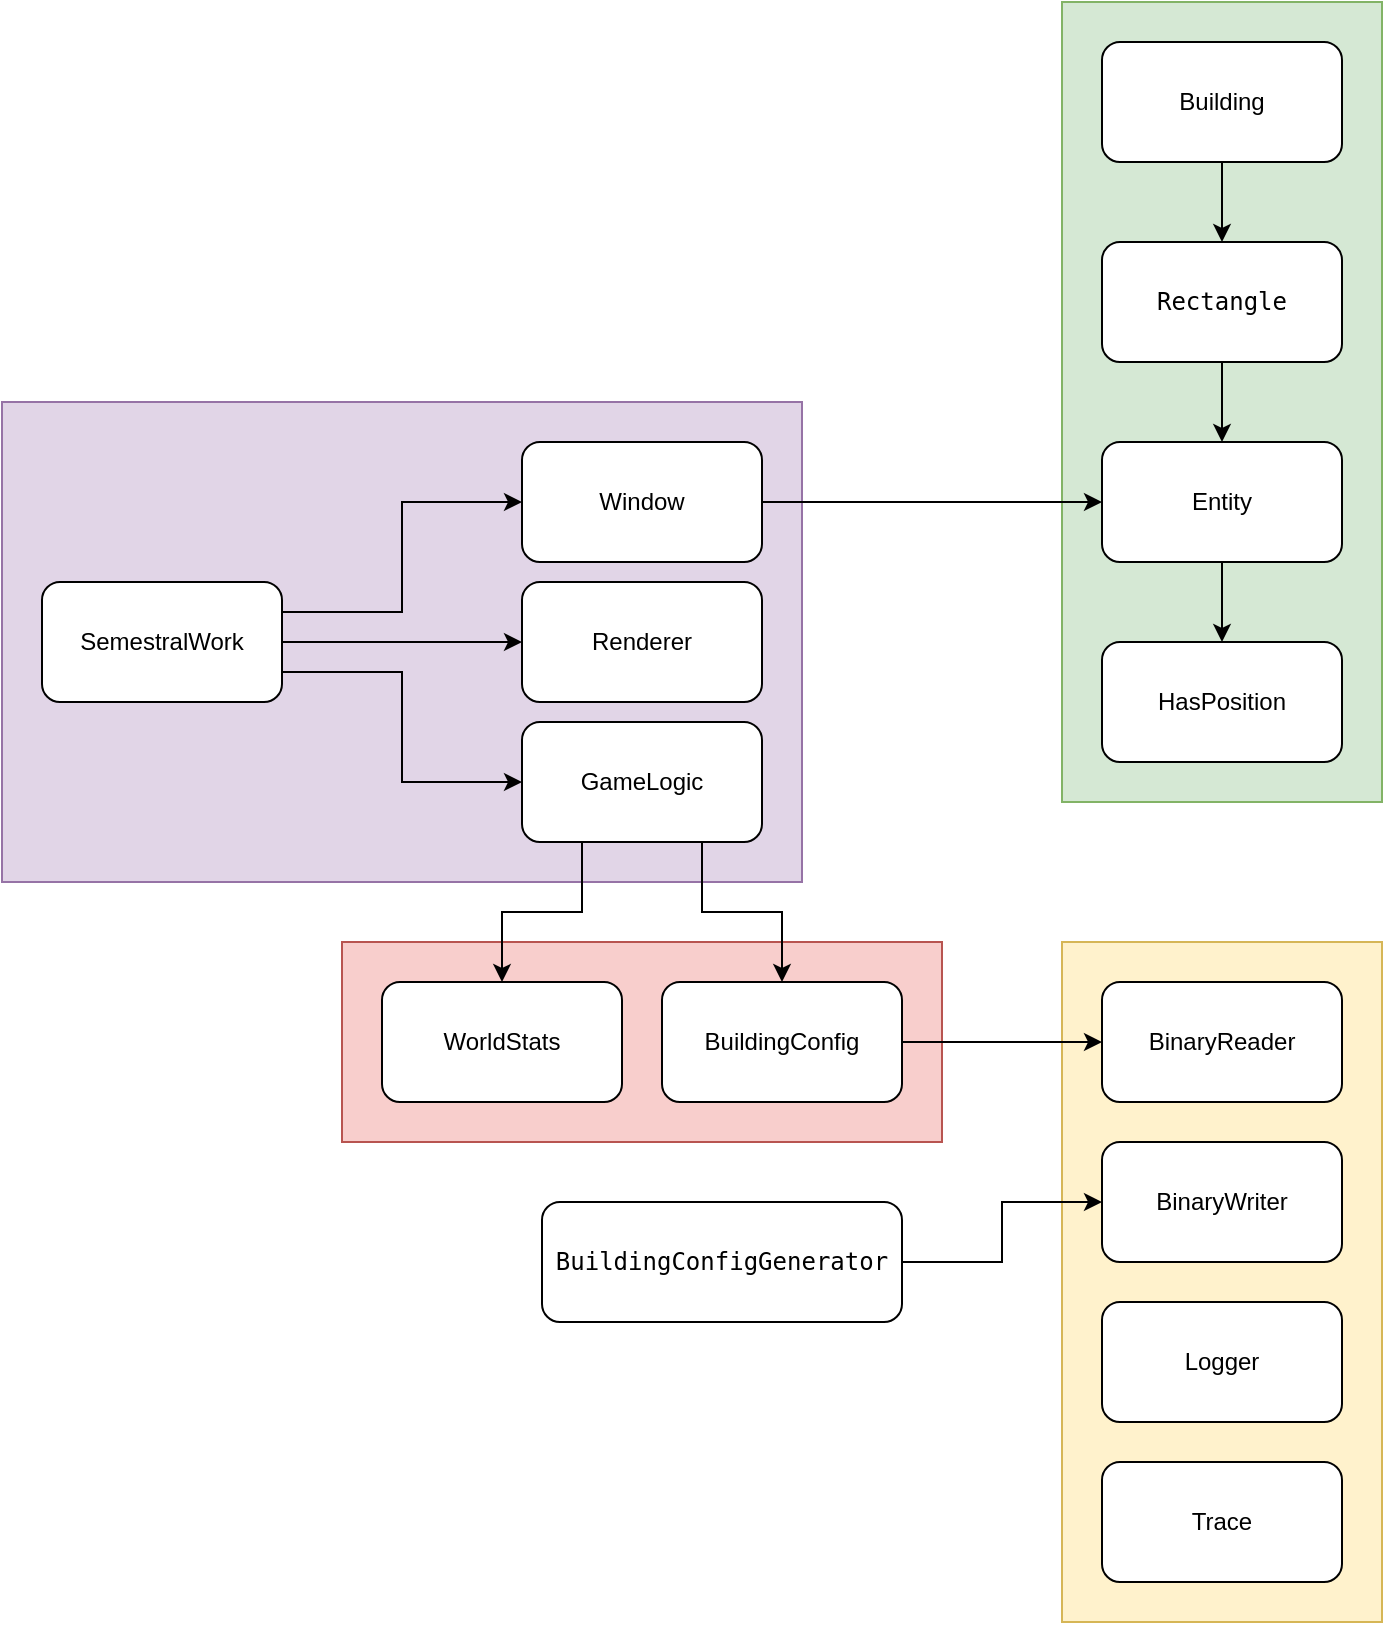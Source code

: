 <mxfile version="10.6.5" type="device"><diagram id="iypr3wLnOuPT4bt9RQpJ" name="Page-1"><mxGraphModel dx="1394" dy="785" grid="1" gridSize="10" guides="1" tooltips="1" connect="1" arrows="1" fold="1" page="1" pageScale="1" pageWidth="850" pageHeight="1100" math="0" shadow="0"><root><mxCell id="0"/><mxCell id="1" parent="0"/><mxCell id="pd7zrFrL1JDgJte-ZACU-34" value="" style="rounded=0;whiteSpace=wrap;html=1;fillColor=#f8cecc;strokeColor=#b85450;" vertex="1" parent="1"><mxGeometry x="200" y="530" width="300" height="100" as="geometry"/></mxCell><mxCell id="pd7zrFrL1JDgJte-ZACU-33" value="" style="rounded=0;whiteSpace=wrap;html=1;fillColor=#e1d5e7;strokeColor=#9673a6;" vertex="1" parent="1"><mxGeometry x="30" y="260" width="400" height="240" as="geometry"/></mxCell><mxCell id="pd7zrFrL1JDgJte-ZACU-32" value="" style="rounded=0;whiteSpace=wrap;html=1;fillColor=#d5e8d4;strokeColor=#82b366;" vertex="1" parent="1"><mxGeometry x="560" y="60" width="160" height="400" as="geometry"/></mxCell><mxCell id="pd7zrFrL1JDgJte-ZACU-31" value="" style="rounded=0;whiteSpace=wrap;html=1;fillColor=#fff2cc;strokeColor=#d6b656;" vertex="1" parent="1"><mxGeometry x="560" y="530" width="160" height="340" as="geometry"/></mxCell><mxCell id="pd7zrFrL1JDgJte-ZACU-5" style="edgeStyle=orthogonalEdgeStyle;rounded=0;orthogonalLoop=1;jettySize=auto;html=1;exitX=1;exitY=0.25;exitDx=0;exitDy=0;entryX=0;entryY=0.5;entryDx=0;entryDy=0;" edge="1" parent="1" source="pd7zrFrL1JDgJte-ZACU-1" target="pd7zrFrL1JDgJte-ZACU-2"><mxGeometry relative="1" as="geometry"/></mxCell><mxCell id="pd7zrFrL1JDgJte-ZACU-6" style="edgeStyle=orthogonalEdgeStyle;rounded=0;orthogonalLoop=1;jettySize=auto;html=1;exitX=1;exitY=0.5;exitDx=0;exitDy=0;" edge="1" parent="1" source="pd7zrFrL1JDgJte-ZACU-1" target="pd7zrFrL1JDgJte-ZACU-3"><mxGeometry relative="1" as="geometry"/></mxCell><mxCell id="pd7zrFrL1JDgJte-ZACU-7" style="edgeStyle=orthogonalEdgeStyle;rounded=0;orthogonalLoop=1;jettySize=auto;html=1;exitX=1;exitY=0.75;exitDx=0;exitDy=0;entryX=0;entryY=0.5;entryDx=0;entryDy=0;" edge="1" parent="1" source="pd7zrFrL1JDgJte-ZACU-1" target="pd7zrFrL1JDgJte-ZACU-4"><mxGeometry relative="1" as="geometry"/></mxCell><mxCell id="pd7zrFrL1JDgJte-ZACU-1" value="SemestralWork" style="rounded=1;whiteSpace=wrap;html=1;" vertex="1" parent="1"><mxGeometry x="50" y="350" width="120" height="60" as="geometry"/></mxCell><mxCell id="pd7zrFrL1JDgJte-ZACU-11" style="edgeStyle=orthogonalEdgeStyle;rounded=0;orthogonalLoop=1;jettySize=auto;html=1;exitX=1;exitY=0.5;exitDx=0;exitDy=0;" edge="1" parent="1" source="pd7zrFrL1JDgJte-ZACU-2" target="pd7zrFrL1JDgJte-ZACU-10"><mxGeometry relative="1" as="geometry"/></mxCell><mxCell id="pd7zrFrL1JDgJte-ZACU-2" value="Window" style="rounded=1;whiteSpace=wrap;html=1;" vertex="1" parent="1"><mxGeometry x="290" y="280" width="120" height="60" as="geometry"/></mxCell><mxCell id="pd7zrFrL1JDgJte-ZACU-3" value="&lt;div&gt;Renderer&lt;/div&gt;" style="rounded=1;whiteSpace=wrap;html=1;" vertex="1" parent="1"><mxGeometry x="290" y="350" width="120" height="60" as="geometry"/></mxCell><mxCell id="pd7zrFrL1JDgJte-ZACU-26" style="edgeStyle=orthogonalEdgeStyle;rounded=0;orthogonalLoop=1;jettySize=auto;html=1;exitX=0.25;exitY=1;exitDx=0;exitDy=0;entryX=0.5;entryY=0;entryDx=0;entryDy=0;" edge="1" parent="1" source="pd7zrFrL1JDgJte-ZACU-4" target="pd7zrFrL1JDgJte-ZACU-19"><mxGeometry relative="1" as="geometry"/></mxCell><mxCell id="pd7zrFrL1JDgJte-ZACU-27" style="edgeStyle=orthogonalEdgeStyle;rounded=0;orthogonalLoop=1;jettySize=auto;html=1;exitX=0.75;exitY=1;exitDx=0;exitDy=0;" edge="1" parent="1" source="pd7zrFrL1JDgJte-ZACU-4" target="pd7zrFrL1JDgJte-ZACU-18"><mxGeometry relative="1" as="geometry"/></mxCell><mxCell id="pd7zrFrL1JDgJte-ZACU-4" value="GameLogic" style="rounded=1;whiteSpace=wrap;html=1;" vertex="1" parent="1"><mxGeometry x="290" y="420" width="120" height="60" as="geometry"/></mxCell><mxCell id="pd7zrFrL1JDgJte-ZACU-15" style="edgeStyle=orthogonalEdgeStyle;rounded=0;orthogonalLoop=1;jettySize=auto;html=1;exitX=0.5;exitY=1;exitDx=0;exitDy=0;entryX=0.5;entryY=0;entryDx=0;entryDy=0;" edge="1" parent="1" source="pd7zrFrL1JDgJte-ZACU-10" target="pd7zrFrL1JDgJte-ZACU-12"><mxGeometry relative="1" as="geometry"/></mxCell><mxCell id="pd7zrFrL1JDgJte-ZACU-10" value="Entity" style="rounded=1;whiteSpace=wrap;html=1;" vertex="1" parent="1"><mxGeometry x="580" y="280" width="120" height="60" as="geometry"/></mxCell><mxCell id="pd7zrFrL1JDgJte-ZACU-12" value="HasPosition" style="rounded=1;whiteSpace=wrap;html=1;" vertex="1" parent="1"><mxGeometry x="580" y="380" width="120" height="60" as="geometry"/></mxCell><mxCell id="pd7zrFrL1JDgJte-ZACU-14" style="edgeStyle=orthogonalEdgeStyle;rounded=0;orthogonalLoop=1;jettySize=auto;html=1;exitX=0.5;exitY=1;exitDx=0;exitDy=0;" edge="1" parent="1" source="pd7zrFrL1JDgJte-ZACU-13" target="pd7zrFrL1JDgJte-ZACU-10"><mxGeometry relative="1" as="geometry"/></mxCell><mxCell id="pd7zrFrL1JDgJte-ZACU-13" value="&lt;pre&gt;&lt;span&gt;Rectangle&lt;/span&gt;&lt;/pre&gt;" style="rounded=1;whiteSpace=wrap;html=1;" vertex="1" parent="1"><mxGeometry x="580" y="180" width="120" height="60" as="geometry"/></mxCell><mxCell id="pd7zrFrL1JDgJte-ZACU-17" style="edgeStyle=orthogonalEdgeStyle;rounded=0;orthogonalLoop=1;jettySize=auto;html=1;exitX=0.5;exitY=1;exitDx=0;exitDy=0;entryX=0.5;entryY=0;entryDx=0;entryDy=0;" edge="1" parent="1" source="pd7zrFrL1JDgJte-ZACU-16" target="pd7zrFrL1JDgJte-ZACU-13"><mxGeometry relative="1" as="geometry"/></mxCell><mxCell id="pd7zrFrL1JDgJte-ZACU-16" value="Building" style="rounded=1;whiteSpace=wrap;html=1;" vertex="1" parent="1"><mxGeometry x="580" y="80" width="120" height="60" as="geometry"/></mxCell><mxCell id="pd7zrFrL1JDgJte-ZACU-28" style="edgeStyle=orthogonalEdgeStyle;rounded=0;orthogonalLoop=1;jettySize=auto;html=1;exitX=1;exitY=0.5;exitDx=0;exitDy=0;shadow=0;" edge="1" parent="1" source="pd7zrFrL1JDgJte-ZACU-18" target="pd7zrFrL1JDgJte-ZACU-20"><mxGeometry relative="1" as="geometry"/></mxCell><mxCell id="pd7zrFrL1JDgJte-ZACU-18" value="BuildingConfig" style="rounded=1;whiteSpace=wrap;html=1;" vertex="1" parent="1"><mxGeometry x="360" y="550" width="120" height="60" as="geometry"/></mxCell><mxCell id="pd7zrFrL1JDgJte-ZACU-19" value="WorldStats" style="rounded=1;whiteSpace=wrap;html=1;" vertex="1" parent="1"><mxGeometry x="220" y="550" width="120" height="60" as="geometry"/></mxCell><mxCell id="pd7zrFrL1JDgJte-ZACU-20" value="BinaryReader" style="rounded=1;whiteSpace=wrap;html=1;" vertex="1" parent="1"><mxGeometry x="580" y="550" width="120" height="60" as="geometry"/></mxCell><mxCell id="pd7zrFrL1JDgJte-ZACU-21" value="BinaryWriter" style="rounded=1;whiteSpace=wrap;html=1;" vertex="1" parent="1"><mxGeometry x="580" y="630" width="120" height="60" as="geometry"/></mxCell><mxCell id="pd7zrFrL1JDgJte-ZACU-22" value="Logger" style="rounded=1;whiteSpace=wrap;html=1;" vertex="1" parent="1"><mxGeometry x="580" y="710" width="120" height="60" as="geometry"/></mxCell><mxCell id="pd7zrFrL1JDgJte-ZACU-23" value="Trace" style="rounded=1;whiteSpace=wrap;html=1;" vertex="1" parent="1"><mxGeometry x="580" y="790" width="120" height="60" as="geometry"/></mxCell><mxCell id="pd7zrFrL1JDgJte-ZACU-29" style="edgeStyle=orthogonalEdgeStyle;rounded=0;orthogonalLoop=1;jettySize=auto;html=1;exitX=1;exitY=0.5;exitDx=0;exitDy=0;" edge="1" parent="1" source="pd7zrFrL1JDgJte-ZACU-24" target="pd7zrFrL1JDgJte-ZACU-21"><mxGeometry relative="1" as="geometry"/></mxCell><mxCell id="pd7zrFrL1JDgJte-ZACU-24" value="&lt;pre&gt;&lt;span&gt;BuildingConfigGenerator&lt;/span&gt;&lt;/pre&gt;" style="rounded=1;whiteSpace=wrap;html=1;" vertex="1" parent="1"><mxGeometry x="300" y="660" width="180" height="60" as="geometry"/></mxCell></root></mxGraphModel></diagram></mxfile>